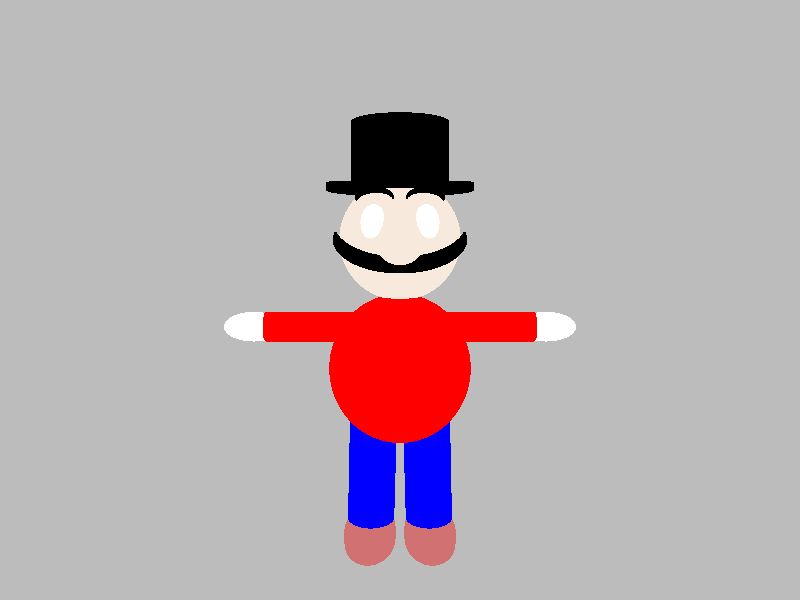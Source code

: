 include "colors.inc"

light_source { <500, 500, -1000> White }     

#declare SKINCOLOR = rgb <0.933, 0.811, 0.705>;

#declare HAIR = difference {
    cylinder {
        <0, 1, 0>, <0, 1, 0.2> 1
        pigment {
            Black
	    }
    }
	cylinder {
		<0, 1.5, -2>, <0, 1.5, 2> 1
		pigment {      
			Black
		}
	}
}

#declare MARIO = union {
    union { // KOPF
    	sphere {			   
    		<0, 1, 0>, 1
    		pigment {
    			SKINCOLOR
    		}
    	}
        union { // Augen
            sphere {
                <0.4, 0.9, -0.8> 0.2
                pigment {
                    White
                }
                scale y * 1.4
            }
            sphere {
                <-0.4, 0.9, -0.8> 0.2
                pigment {
                    White
                }
                scale y * 1.4
            }       
        }
    }
	sphere { // NASE
		<0, 1, -1.1>, 0.3
		pigment {
			SKINCOLOR
		}
		scale 1.1*x + 0.9*y 
	}
	object { // Bart
		HAIR
		scale y * 0.5
		translate y * 0.5 - z * 1.0
	}
	object { // Augenbrauen
	    HAIR
	    rotate z * 180 - y * 10
	    scale x * 0.3 + y * 0.5 * 0.3
	    translate x * -0.4 + y * 1.8 - z * 0.8
	}
	object { // Augenbrauen
	    HAIR
	    rotate z * 180 + y * 10
	    scale x * 0.3 + y * 0.5 * 0.3
	    translate x * 0.4 + y * 1.8 - z * 0.8
	}
	
	union{ // Zylinder
		cylinder { <0, 1.8, 0>, <0, 2.9, 0>, 0.8	
			pigment {
				Black
			}
		}
		difference{
			cylinder { <0, 1.8, 0>, <0, 2, 0>, 1.2	
				pigment {
					Black
				}
			}
			cylinder { <0, 11.85, -2>, <0, 11.85, 2>, 10				
				pigment {
					Black
				}
			}
		}
	}
	union { // körper
		sphere {
			<0, -1.15, 0>, 1.25
			scale x * 0.95 + z * 0.95
			pigment {
				Red
			}
		}
		union { // Arme
			union { // Linker Arm
				cylinder { // Arm
					<0.45, -0.45, 0> <2.25, -0.45, 0> 0.25
					pigment {
						Red
					}
				}
				sphere { // Hand
					<0, 0, 0> 0.5
					scale y * 0.5 + z * 0.5
					translate <2.45, -0.45, 0>	
					pigment {
						White
					}
				}
				rotate z * 20 * sin(2 * 3.141529 * clock)
				translate x * sin(2 * 3.141592 * clock)
			}
			union { // Rechter Arm
				cylinder { // Arm
					<-0.5, -0.45, 0> <-2.25, -0.45, 0> 0.25
					pigment {
						Red
					}
				}
				sphere { // Hand
					<0, 0, 0> 0.5
					scale y * 0.5 + z * 0.5
					translate <-2.45, -0.45, 0>	
					pigment {
						White
					}
				}
			}
		}
		union { // Beine
			union { // Rechtes Bein
				cylinder {
					<-0.45, -2.0, 0>, <-0.5, -3.8, 0> 0.4
					pigment {
						Blue
					}
				}
				cylinder { // Schuh
					<0.0, -3.8, 0> <0.0, -4.0, 0> 0.85
					scale x * 0.5      
					translate -x * 0.5 - z * 0.35
					pigment {
						Brown
					}
				}
			}
			union { // Linkes Bein
				cylinder {
					<0.45, -2.0, 0>, <0.5, -3.8, 0> 0.4
					pigment {
						Blue
					}
				}
				cylinder { // Schuh
					<0.0, -3.8, 0> <0.0, -4.0, 0> 0.85
					scale x * 0.5      
					translate x * 0.5 - z * 0.35
					pigment {
						Brown
					}
				}
			}
		}
	}	
};

object {
	MARIO
}
			

background { color rgb <0.5, 0.5, 0.5>}			
			
camera {
  location <4, 1, -5>
  look_at <0, 1, 0,>																																																												
} 

camera {
  location <0, 1, -10>
  look_at <0, 0, 0,>																																																												
}
